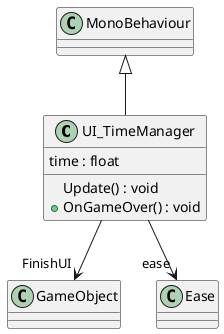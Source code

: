 @startuml
class UI_TimeManager {
    time : float
    Update() : void
    + OnGameOver() : void
}
MonoBehaviour <|-- UI_TimeManager
UI_TimeManager --> "FinishUI" GameObject
UI_TimeManager --> "ease" Ease
@enduml
